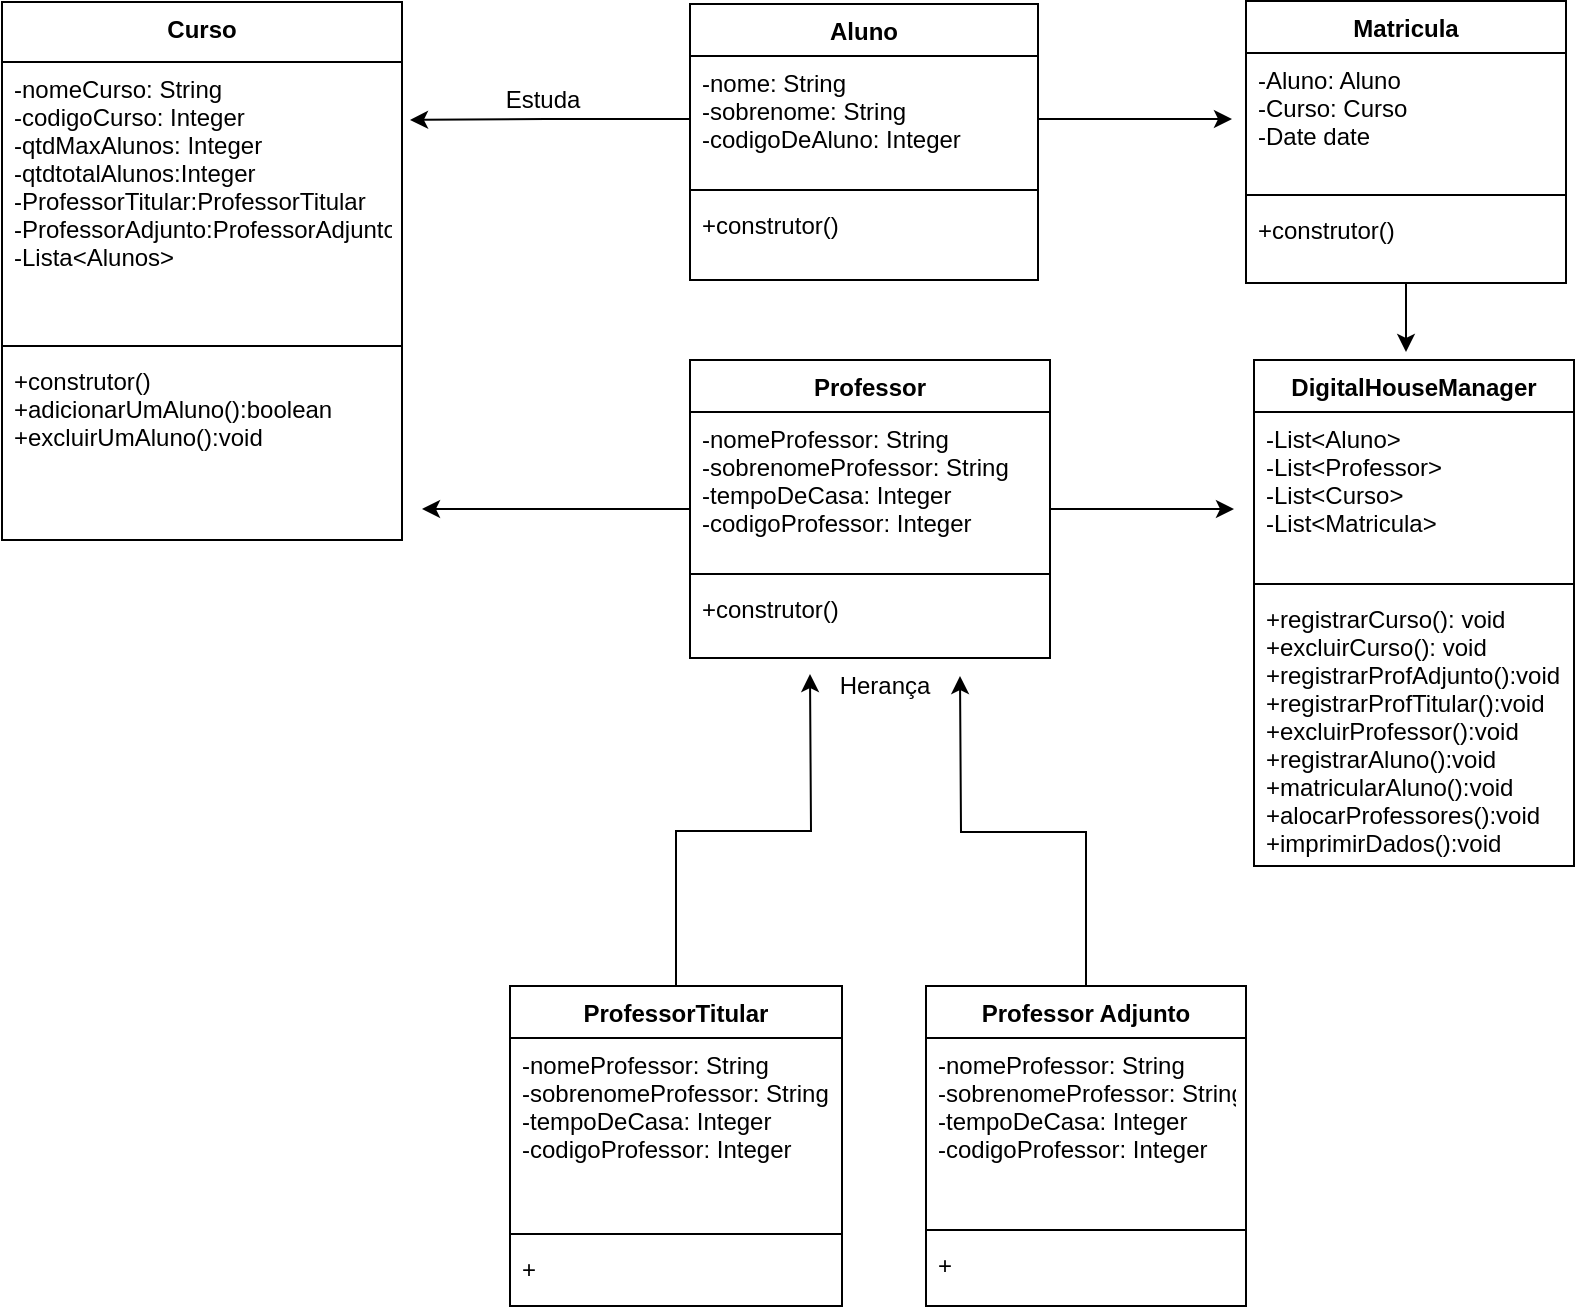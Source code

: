<mxfile version="12.5.1" type="device"><diagram id="XWND2faNZn4sWRDLZtBv" name="Page-1"><mxGraphModel dx="946" dy="614" grid="0" gridSize="10" guides="1" tooltips="1" connect="1" arrows="1" fold="1" page="1" pageScale="1" pageWidth="827" pageHeight="1169" math="0" shadow="0"><root><mxCell id="0"/><mxCell id="1" parent="0"/><mxCell id="xEyshJxn2CjFhKELL0rQ-17" value="Aluno" style="swimlane;fontStyle=1;align=center;verticalAlign=top;childLayout=stackLayout;horizontal=1;startSize=26;horizontalStack=0;resizeParent=1;resizeParentMax=0;resizeLast=0;collapsible=1;marginBottom=0;" vertex="1" parent="1"><mxGeometry x="353" y="41" width="174" height="138" as="geometry"/></mxCell><mxCell id="xEyshJxn2CjFhKELL0rQ-18" value="-nome: String&#10;-sobrenome: String&#10;-codigoDeAluno: Integer" style="text;strokeColor=none;fillColor=none;align=left;verticalAlign=top;spacingLeft=4;spacingRight=4;overflow=hidden;rotatable=0;points=[[0,0.5],[1,0.5]];portConstraint=eastwest;" vertex="1" parent="xEyshJxn2CjFhKELL0rQ-17"><mxGeometry y="26" width="174" height="63" as="geometry"/></mxCell><mxCell id="xEyshJxn2CjFhKELL0rQ-19" value="" style="line;strokeWidth=1;fillColor=none;align=left;verticalAlign=middle;spacingTop=-1;spacingLeft=3;spacingRight=3;rotatable=0;labelPosition=right;points=[];portConstraint=eastwest;" vertex="1" parent="xEyshJxn2CjFhKELL0rQ-17"><mxGeometry y="89" width="174" height="8" as="geometry"/></mxCell><mxCell id="xEyshJxn2CjFhKELL0rQ-20" value="+construtor()" style="text;strokeColor=none;fillColor=none;align=left;verticalAlign=top;spacingLeft=4;spacingRight=4;overflow=hidden;rotatable=0;points=[[0,0.5],[1,0.5]];portConstraint=eastwest;" vertex="1" parent="xEyshJxn2CjFhKELL0rQ-17"><mxGeometry y="97" width="174" height="41" as="geometry"/></mxCell><mxCell id="xEyshJxn2CjFhKELL0rQ-187" style="edgeStyle=orthogonalEdgeStyle;rounded=0;orthogonalLoop=1;jettySize=auto;html=1;" edge="1" parent="1" source="xEyshJxn2CjFhKELL0rQ-21"><mxGeometry relative="1" as="geometry"><mxPoint x="625" y="293.5" as="targetPoint"/></mxGeometry></mxCell><mxCell id="xEyshJxn2CjFhKELL0rQ-201" style="edgeStyle=orthogonalEdgeStyle;rounded=0;orthogonalLoop=1;jettySize=auto;html=1;" edge="1" parent="1" source="xEyshJxn2CjFhKELL0rQ-21"><mxGeometry relative="1" as="geometry"><mxPoint x="219" y="293.5" as="targetPoint"/></mxGeometry></mxCell><mxCell id="xEyshJxn2CjFhKELL0rQ-21" value="Professor" style="swimlane;fontStyle=1;align=center;verticalAlign=top;childLayout=stackLayout;horizontal=1;startSize=26;horizontalStack=0;resizeParent=1;resizeParentMax=0;resizeLast=0;collapsible=1;marginBottom=0;" vertex="1" parent="1"><mxGeometry x="353" y="219" width="180" height="149" as="geometry"/></mxCell><mxCell id="xEyshJxn2CjFhKELL0rQ-89" value="-nomeProfessor: String&#10;-sobrenomeProfessor: String&#10;-tempoDeCasa: Integer&#10;-codigoProfessor: Integer" style="text;strokeColor=none;fillColor=none;align=left;verticalAlign=top;spacingLeft=4;spacingRight=4;overflow=hidden;rotatable=0;points=[[0,0.5],[1,0.5]];portConstraint=eastwest;" vertex="1" parent="xEyshJxn2CjFhKELL0rQ-21"><mxGeometry y="26" width="180" height="77" as="geometry"/></mxCell><mxCell id="xEyshJxn2CjFhKELL0rQ-23" value="" style="line;strokeWidth=1;fillColor=none;align=left;verticalAlign=middle;spacingTop=-1;spacingLeft=3;spacingRight=3;rotatable=0;labelPosition=right;points=[];portConstraint=eastwest;" vertex="1" parent="xEyshJxn2CjFhKELL0rQ-21"><mxGeometry y="103" width="180" height="8" as="geometry"/></mxCell><mxCell id="xEyshJxn2CjFhKELL0rQ-24" value="+construtor()" style="text;strokeColor=none;fillColor=none;align=left;verticalAlign=top;spacingLeft=4;spacingRight=4;overflow=hidden;rotatable=0;points=[[0,0.5],[1,0.5]];portConstraint=eastwest;" vertex="1" parent="xEyshJxn2CjFhKELL0rQ-21"><mxGeometry y="111" width="180" height="38" as="geometry"/></mxCell><mxCell id="xEyshJxn2CjFhKELL0rQ-182" style="edgeStyle=orthogonalEdgeStyle;rounded=0;orthogonalLoop=1;jettySize=auto;html=1;" edge="1" parent="1" source="xEyshJxn2CjFhKELL0rQ-38"><mxGeometry relative="1" as="geometry"><mxPoint x="413" y="376" as="targetPoint"/></mxGeometry></mxCell><mxCell id="xEyshJxn2CjFhKELL0rQ-38" value="ProfessorTitular" style="swimlane;fontStyle=1;align=center;verticalAlign=top;childLayout=stackLayout;horizontal=1;startSize=26;horizontalStack=0;resizeParent=1;resizeParentMax=0;resizeLast=0;collapsible=1;marginBottom=0;" vertex="1" parent="1"><mxGeometry x="263" y="532" width="166" height="160" as="geometry"/></mxCell><mxCell id="xEyshJxn2CjFhKELL0rQ-43" value="-nomeProfessor: String&#10;-sobrenomeProfessor: String&#10;-tempoDeCasa: Integer&#10;-codigoProfessor: Integer" style="text;strokeColor=none;fillColor=none;align=left;verticalAlign=top;spacingLeft=4;spacingRight=4;overflow=hidden;rotatable=0;points=[[0,0.5],[1,0.5]];portConstraint=eastwest;" vertex="1" parent="xEyshJxn2CjFhKELL0rQ-38"><mxGeometry y="26" width="166" height="94" as="geometry"/></mxCell><mxCell id="xEyshJxn2CjFhKELL0rQ-40" value="" style="line;strokeWidth=1;fillColor=none;align=left;verticalAlign=middle;spacingTop=-1;spacingLeft=3;spacingRight=3;rotatable=0;labelPosition=right;points=[];portConstraint=eastwest;" vertex="1" parent="xEyshJxn2CjFhKELL0rQ-38"><mxGeometry y="120" width="166" height="8" as="geometry"/></mxCell><mxCell id="xEyshJxn2CjFhKELL0rQ-41" value="+" style="text;strokeColor=none;fillColor=none;align=left;verticalAlign=top;spacingLeft=4;spacingRight=4;overflow=hidden;rotatable=0;points=[[0,0.5],[1,0.5]];portConstraint=eastwest;" vertex="1" parent="xEyshJxn2CjFhKELL0rQ-38"><mxGeometry y="128" width="166" height="32" as="geometry"/></mxCell><mxCell id="xEyshJxn2CjFhKELL0rQ-183" style="edgeStyle=orthogonalEdgeStyle;rounded=0;orthogonalLoop=1;jettySize=auto;html=1;" edge="1" parent="1" source="xEyshJxn2CjFhKELL0rQ-44"><mxGeometry relative="1" as="geometry"><mxPoint x="488" y="377" as="targetPoint"/></mxGeometry></mxCell><mxCell id="xEyshJxn2CjFhKELL0rQ-44" value="Professor Adjunto" style="swimlane;fontStyle=1;align=center;verticalAlign=top;childLayout=stackLayout;horizontal=1;startSize=26;horizontalStack=0;resizeParent=1;resizeParentMax=0;resizeLast=0;collapsible=1;marginBottom=0;" vertex="1" parent="1"><mxGeometry x="471" y="532" width="160" height="160" as="geometry"/></mxCell><mxCell id="xEyshJxn2CjFhKELL0rQ-46" value="-nomeProfessor: String&#10;-sobrenomeProfessor: String&#10;-tempoDeCasa: Integer&#10;-codigoProfessor: Integer" style="text;strokeColor=none;fillColor=none;align=left;verticalAlign=top;spacingLeft=4;spacingRight=4;overflow=hidden;rotatable=0;points=[[0,0.5],[1,0.5]];portConstraint=eastwest;" vertex="1" parent="xEyshJxn2CjFhKELL0rQ-44"><mxGeometry y="26" width="160" height="92" as="geometry"/></mxCell><mxCell id="xEyshJxn2CjFhKELL0rQ-47" value="" style="line;strokeWidth=1;fillColor=none;align=left;verticalAlign=middle;spacingTop=-1;spacingLeft=3;spacingRight=3;rotatable=0;labelPosition=right;points=[];portConstraint=eastwest;" vertex="1" parent="xEyshJxn2CjFhKELL0rQ-44"><mxGeometry y="118" width="160" height="8" as="geometry"/></mxCell><mxCell id="xEyshJxn2CjFhKELL0rQ-48" value="+" style="text;strokeColor=none;fillColor=none;align=left;verticalAlign=top;spacingLeft=4;spacingRight=4;overflow=hidden;rotatable=0;points=[[0,0.5],[1,0.5]];portConstraint=eastwest;" vertex="1" parent="xEyshJxn2CjFhKELL0rQ-44"><mxGeometry y="126" width="160" height="34" as="geometry"/></mxCell><mxCell id="xEyshJxn2CjFhKELL0rQ-29" value="DigitalHouseManager" style="swimlane;fontStyle=1;align=center;verticalAlign=top;childLayout=stackLayout;horizontal=1;startSize=26;horizontalStack=0;resizeParent=1;resizeParentMax=0;resizeLast=0;collapsible=1;marginBottom=0;" vertex="1" parent="1"><mxGeometry x="635" y="219" width="160" height="253" as="geometry"/></mxCell><mxCell id="xEyshJxn2CjFhKELL0rQ-30" value="-List&lt;Aluno&gt;&#10;-List&lt;Professor&gt;&#10;-List&lt;Curso&gt;&#10;-List&lt;Matricula&gt;" style="text;strokeColor=none;fillColor=none;align=left;verticalAlign=top;spacingLeft=4;spacingRight=4;overflow=hidden;rotatable=0;points=[[0,0.5],[1,0.5]];portConstraint=eastwest;" vertex="1" parent="xEyshJxn2CjFhKELL0rQ-29"><mxGeometry y="26" width="160" height="82" as="geometry"/></mxCell><mxCell id="xEyshJxn2CjFhKELL0rQ-31" value="" style="line;strokeWidth=1;fillColor=none;align=left;verticalAlign=middle;spacingTop=-1;spacingLeft=3;spacingRight=3;rotatable=0;labelPosition=right;points=[];portConstraint=eastwest;" vertex="1" parent="xEyshJxn2CjFhKELL0rQ-29"><mxGeometry y="108" width="160" height="8" as="geometry"/></mxCell><mxCell id="xEyshJxn2CjFhKELL0rQ-32" value="+registrarCurso(): void&#10;+excluirCurso(): void&#10;+registrarProfAdjunto():void&#10;+registrarProfTitular():void&#10;+excluirProfessor():void&#10;+registrarAluno():void&#10;+matricularAluno():void&#10;+alocarProfessores():void&#10;+imprimirDados():void&#10;" style="text;strokeColor=none;fillColor=none;align=left;verticalAlign=top;spacingLeft=4;spacingRight=4;overflow=hidden;rotatable=0;points=[[0,0.5],[1,0.5]];portConstraint=eastwest;" vertex="1" parent="xEyshJxn2CjFhKELL0rQ-29"><mxGeometry y="116" width="160" height="137" as="geometry"/></mxCell><mxCell id="xEyshJxn2CjFhKELL0rQ-64" value="Curso" style="swimlane;fontStyle=1;align=center;verticalAlign=top;childLayout=stackLayout;horizontal=1;startSize=30;horizontalStack=0;resizeParent=1;resizeParentMax=0;resizeLast=0;collapsible=1;marginBottom=0;" vertex="1" parent="1"><mxGeometry x="9" y="40" width="200" height="269" as="geometry"/></mxCell><mxCell id="xEyshJxn2CjFhKELL0rQ-65" value="-nomeCurso: String&#10;-codigoCurso: Integer&#10;-qtdMaxAlunos: Integer&#10;-qtdtotalAlunos:Integer&#10;-ProfessorTitular:ProfessorTitular&#10;-ProfessorAdjunto:ProfessorAdjunto&#10;-Lista&lt;Alunos&gt;" style="text;strokeColor=none;fillColor=none;align=left;verticalAlign=top;spacingLeft=4;spacingRight=4;overflow=hidden;rotatable=0;points=[[0,0.5],[1,0.5]];portConstraint=eastwest;" vertex="1" parent="xEyshJxn2CjFhKELL0rQ-64"><mxGeometry y="30" width="200" height="138" as="geometry"/></mxCell><mxCell id="xEyshJxn2CjFhKELL0rQ-66" value="" style="line;strokeWidth=1;fillColor=none;align=left;verticalAlign=middle;spacingTop=-1;spacingLeft=3;spacingRight=3;rotatable=0;labelPosition=right;points=[];portConstraint=eastwest;" vertex="1" parent="xEyshJxn2CjFhKELL0rQ-64"><mxGeometry y="168" width="200" height="8" as="geometry"/></mxCell><mxCell id="xEyshJxn2CjFhKELL0rQ-67" value="+construtor()&#10;+adicionarUmAluno():boolean&#10;+excluirUmAluno():void" style="text;strokeColor=none;fillColor=none;align=left;verticalAlign=top;spacingLeft=4;spacingRight=4;overflow=hidden;rotatable=0;points=[[0,0.5],[1,0.5]];portConstraint=eastwest;" vertex="1" parent="xEyshJxn2CjFhKELL0rQ-64"><mxGeometry y="176" width="200" height="93" as="geometry"/></mxCell><mxCell id="xEyshJxn2CjFhKELL0rQ-198" style="edgeStyle=orthogonalEdgeStyle;rounded=0;orthogonalLoop=1;jettySize=auto;html=1;" edge="1" parent="1" source="xEyshJxn2CjFhKELL0rQ-126"><mxGeometry relative="1" as="geometry"><mxPoint x="711" y="215" as="targetPoint"/></mxGeometry></mxCell><mxCell id="xEyshJxn2CjFhKELL0rQ-126" value="Matricula" style="swimlane;fontStyle=1;align=center;verticalAlign=top;childLayout=stackLayout;horizontal=1;startSize=26;horizontalStack=0;resizeParent=1;resizeParentMax=0;resizeLast=0;collapsible=1;marginBottom=0;" vertex="1" parent="1"><mxGeometry x="631" y="39.5" width="160" height="141" as="geometry"/></mxCell><mxCell id="xEyshJxn2CjFhKELL0rQ-127" value="-Aluno: Aluno&#10;-Curso: Curso&#10;-Date date" style="text;strokeColor=none;fillColor=none;align=left;verticalAlign=top;spacingLeft=4;spacingRight=4;overflow=hidden;rotatable=0;points=[[0,0.5],[1,0.5]];portConstraint=eastwest;" vertex="1" parent="xEyshJxn2CjFhKELL0rQ-126"><mxGeometry y="26" width="160" height="67" as="geometry"/></mxCell><mxCell id="xEyshJxn2CjFhKELL0rQ-128" value="" style="line;strokeWidth=1;fillColor=none;align=left;verticalAlign=middle;spacingTop=-1;spacingLeft=3;spacingRight=3;rotatable=0;labelPosition=right;points=[];portConstraint=eastwest;" vertex="1" parent="xEyshJxn2CjFhKELL0rQ-126"><mxGeometry y="93" width="160" height="8" as="geometry"/></mxCell><mxCell id="xEyshJxn2CjFhKELL0rQ-129" value="+construtor()" style="text;strokeColor=none;fillColor=none;align=left;verticalAlign=top;spacingLeft=4;spacingRight=4;overflow=hidden;rotatable=0;points=[[0,0.5],[1,0.5]];portConstraint=eastwest;" vertex="1" parent="xEyshJxn2CjFhKELL0rQ-126"><mxGeometry y="101" width="160" height="40" as="geometry"/></mxCell><mxCell id="xEyshJxn2CjFhKELL0rQ-142" value="Estuda" style="text;html=1;align=center;verticalAlign=middle;resizable=0;points=[];autosize=1;" vertex="1" parent="1"><mxGeometry x="255" y="80" width="47" height="18" as="geometry"/></mxCell><mxCell id="xEyshJxn2CjFhKELL0rQ-145" value="Herança" style="text;html=1;align=center;verticalAlign=middle;resizable=0;points=[];autosize=1;" vertex="1" parent="1"><mxGeometry x="422" y="373" width="55" height="18" as="geometry"/></mxCell><mxCell id="xEyshJxn2CjFhKELL0rQ-200" style="edgeStyle=orthogonalEdgeStyle;rounded=0;orthogonalLoop=1;jettySize=auto;html=1;entryX=1.02;entryY=0.21;entryDx=0;entryDy=0;entryPerimeter=0;" edge="1" parent="1" source="xEyshJxn2CjFhKELL0rQ-18" target="xEyshJxn2CjFhKELL0rQ-65"><mxGeometry relative="1" as="geometry"/></mxCell><mxCell id="xEyshJxn2CjFhKELL0rQ-202" style="edgeStyle=orthogonalEdgeStyle;rounded=0;orthogonalLoop=1;jettySize=auto;html=1;" edge="1" parent="1" source="xEyshJxn2CjFhKELL0rQ-18"><mxGeometry relative="1" as="geometry"><mxPoint x="624" y="98.5" as="targetPoint"/></mxGeometry></mxCell></root></mxGraphModel></diagram></mxfile>